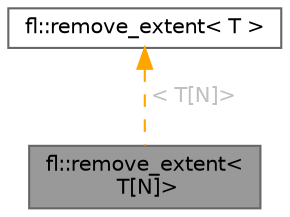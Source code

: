 digraph "fl::remove_extent&lt; T[N]&gt;"
{
 // INTERACTIVE_SVG=YES
 // LATEX_PDF_SIZE
  bgcolor="transparent";
  edge [fontname=Helvetica,fontsize=10,labelfontname=Helvetica,labelfontsize=10];
  node [fontname=Helvetica,fontsize=10,shape=box,height=0.2,width=0.4];
  Node1 [id="Node000001",label="fl::remove_extent\<\l T[N]\>",height=0.2,width=0.4,color="gray40", fillcolor="grey60", style="filled", fontcolor="black",tooltip=" "];
  Node2 -> Node1 [id="edge1_Node000001_Node000002",dir="back",color="orange",style="dashed",tooltip=" ",label=" \< T[N]\>",fontcolor="grey" ];
  Node2 [id="Node000002",label="fl::remove_extent\< T \>",height=0.2,width=0.4,color="gray40", fillcolor="white", style="filled",URL="$d4/d36/namespacefl.html#df/db0/structfl_1_1remove__extent",tooltip=" "];
}
